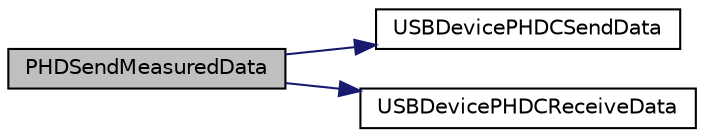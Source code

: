 digraph "PHDSendMeasuredData"
{
  edge [fontname="Helvetica",fontsize="10",labelfontname="Helvetica",labelfontsize="10"];
  node [fontname="Helvetica",fontsize="10",shape=record];
  rankdir="LR";
  Node1 [label="PHDSendMeasuredData",height=0.2,width=0.4,color="black", fillcolor="grey75", style="filled", fontcolor="black"];
  Node1 -> Node2 [color="midnightblue",fontsize="10",style="solid",fontname="Helvetica"];
  Node2 [label="USBDevicePHDCSendData",height=0.2,width=0.4,color="black", fillcolor="white", style="filled",URL="$usb__function__phdc_8h.html#afd9792322ada4cbd86455a780ef7b631"];
  Node1 -> Node3 [color="midnightblue",fontsize="10",style="solid",fontname="Helvetica"];
  Node3 [label="USBDevicePHDCReceiveData",height=0.2,width=0.4,color="black", fillcolor="white", style="filled",URL="$usb__function__phdc_8h.html#af1ddcb0d8fe7fb2ee2ba80c7b7a1b2ab"];
}
